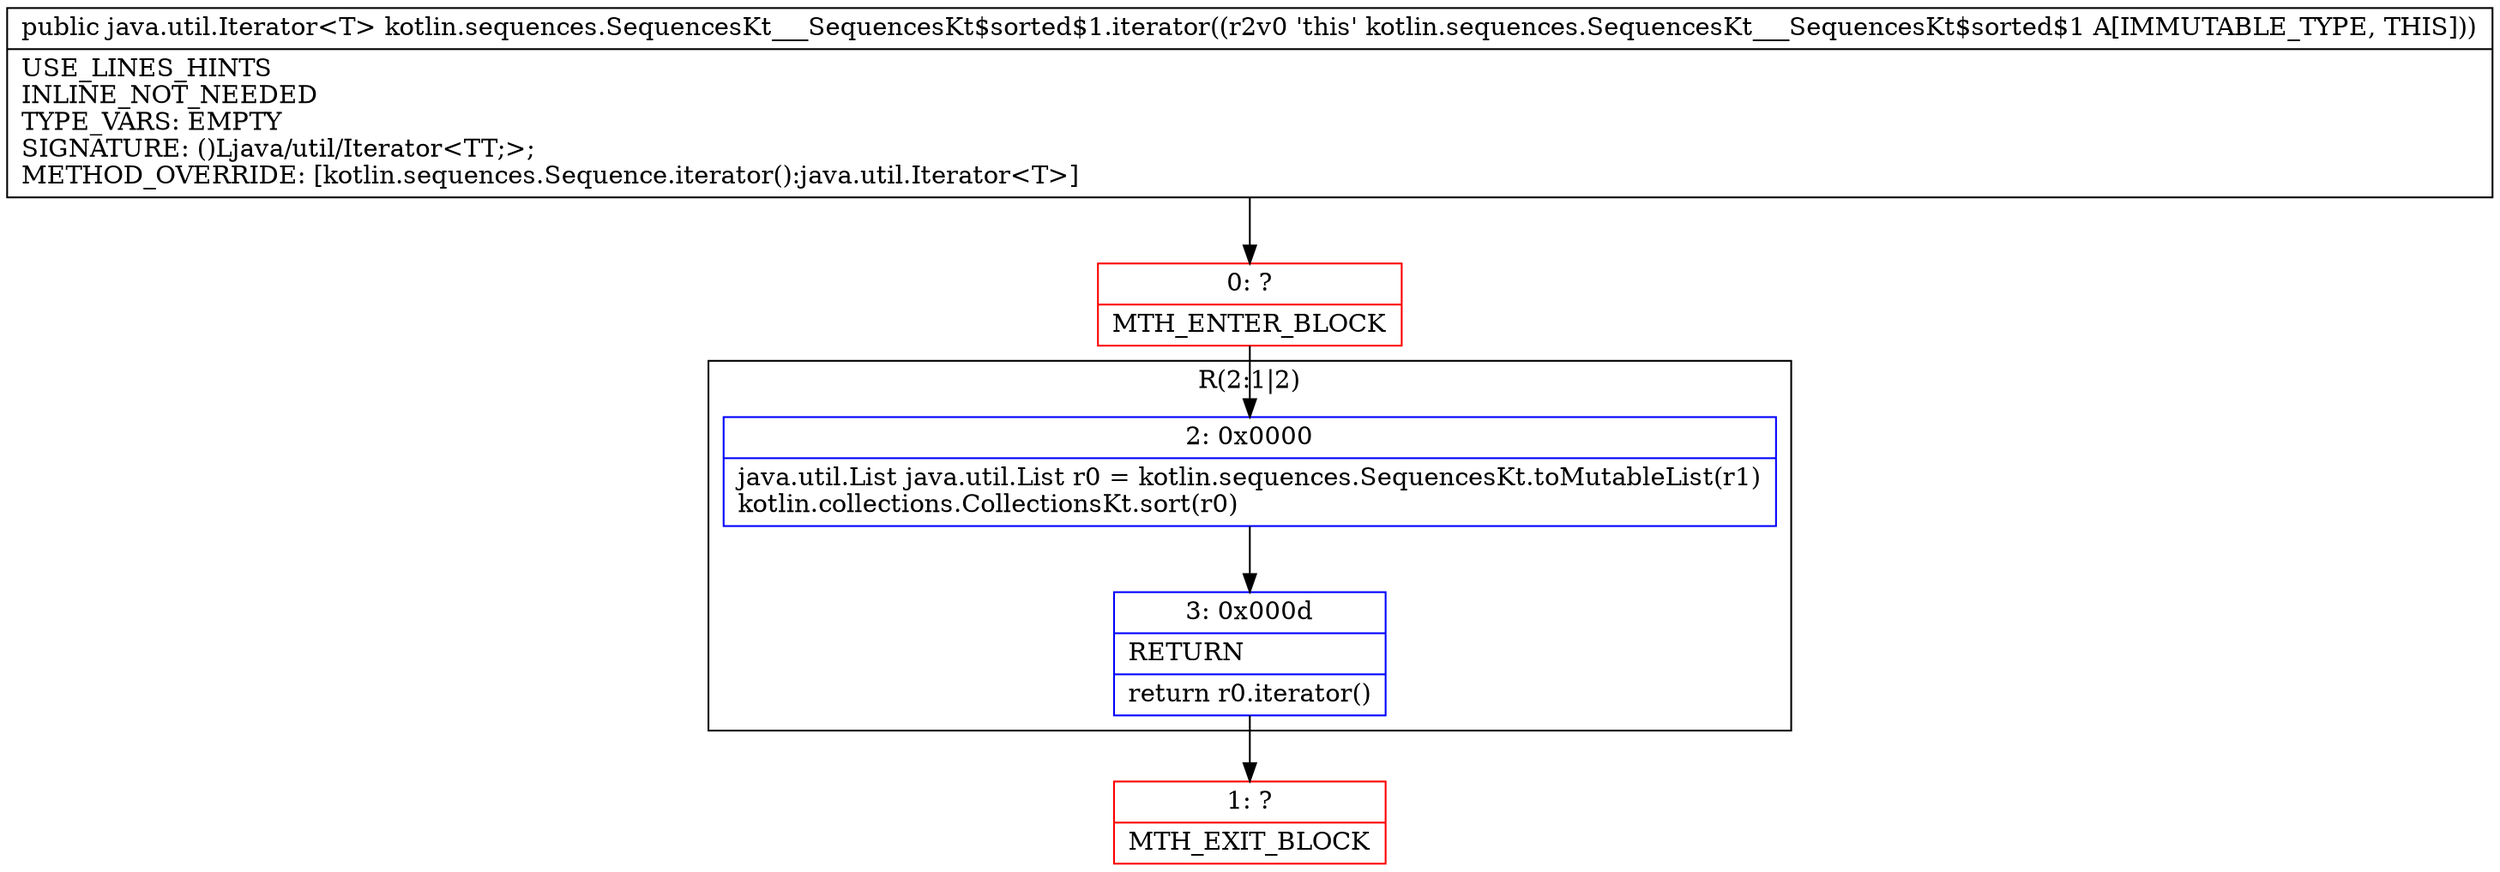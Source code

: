 digraph "CFG forkotlin.sequences.SequencesKt___SequencesKt$sorted$1.iterator()Ljava\/util\/Iterator;" {
subgraph cluster_Region_394123853 {
label = "R(2:1|2)";
node [shape=record,color=blue];
Node_2 [shape=record,label="{2\:\ 0x0000|java.util.List java.util.List r0 = kotlin.sequences.SequencesKt.toMutableList(r1)\lkotlin.collections.CollectionsKt.sort(r0)\l}"];
Node_3 [shape=record,label="{3\:\ 0x000d|RETURN\l|return r0.iterator()\l}"];
}
Node_0 [shape=record,color=red,label="{0\:\ ?|MTH_ENTER_BLOCK\l}"];
Node_1 [shape=record,color=red,label="{1\:\ ?|MTH_EXIT_BLOCK\l}"];
MethodNode[shape=record,label="{public java.util.Iterator\<T\> kotlin.sequences.SequencesKt___SequencesKt$sorted$1.iterator((r2v0 'this' kotlin.sequences.SequencesKt___SequencesKt$sorted$1 A[IMMUTABLE_TYPE, THIS]))  | USE_LINES_HINTS\lINLINE_NOT_NEEDED\lTYPE_VARS: EMPTY\lSIGNATURE: ()Ljava\/util\/Iterator\<TT;\>;\lMETHOD_OVERRIDE: [kotlin.sequences.Sequence.iterator():java.util.Iterator\<T\>]\l}"];
MethodNode -> Node_0;Node_2 -> Node_3;
Node_3 -> Node_1;
Node_0 -> Node_2;
}

